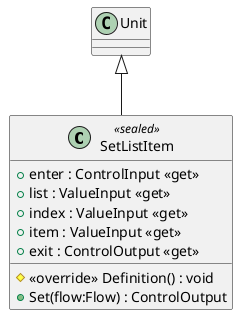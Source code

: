 @startuml
class SetListItem <<sealed>> {
    + enter : ControlInput <<get>>
    + list : ValueInput <<get>>
    + index : ValueInput <<get>>
    + item : ValueInput <<get>>
    + exit : ControlOutput <<get>>
    # <<override>> Definition() : void
    + Set(flow:Flow) : ControlOutput
}
Unit <|-- SetListItem
@enduml
